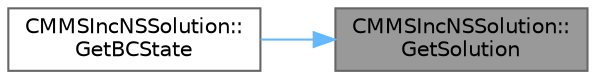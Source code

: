 digraph "CMMSIncNSSolution::GetSolution"
{
 // LATEX_PDF_SIZE
  bgcolor="transparent";
  edge [fontname=Helvetica,fontsize=10,labelfontname=Helvetica,labelfontsize=10];
  node [fontname=Helvetica,fontsize=10,shape=box,height=0.2,width=0.4];
  rankdir="RL";
  Node1 [id="Node000001",label="CMMSIncNSSolution::\lGetSolution",height=0.2,width=0.4,color="gray40", fillcolor="grey60", style="filled", fontcolor="black",tooltip="Get the exact solution at the current position and time."];
  Node1 -> Node2 [id="edge1_Node000001_Node000002",dir="back",color="steelblue1",style="solid",tooltip=" "];
  Node2 [id="Node000002",label="CMMSIncNSSolution::\lGetBCState",height=0.2,width=0.4,color="grey40", fillcolor="white", style="filled",URL="$classCMMSIncNSSolution.html#a7d6f313c2634ca4ce18c4bb5bde034d1",tooltip="Get the boundary conditions state for an exact solution."];
}
